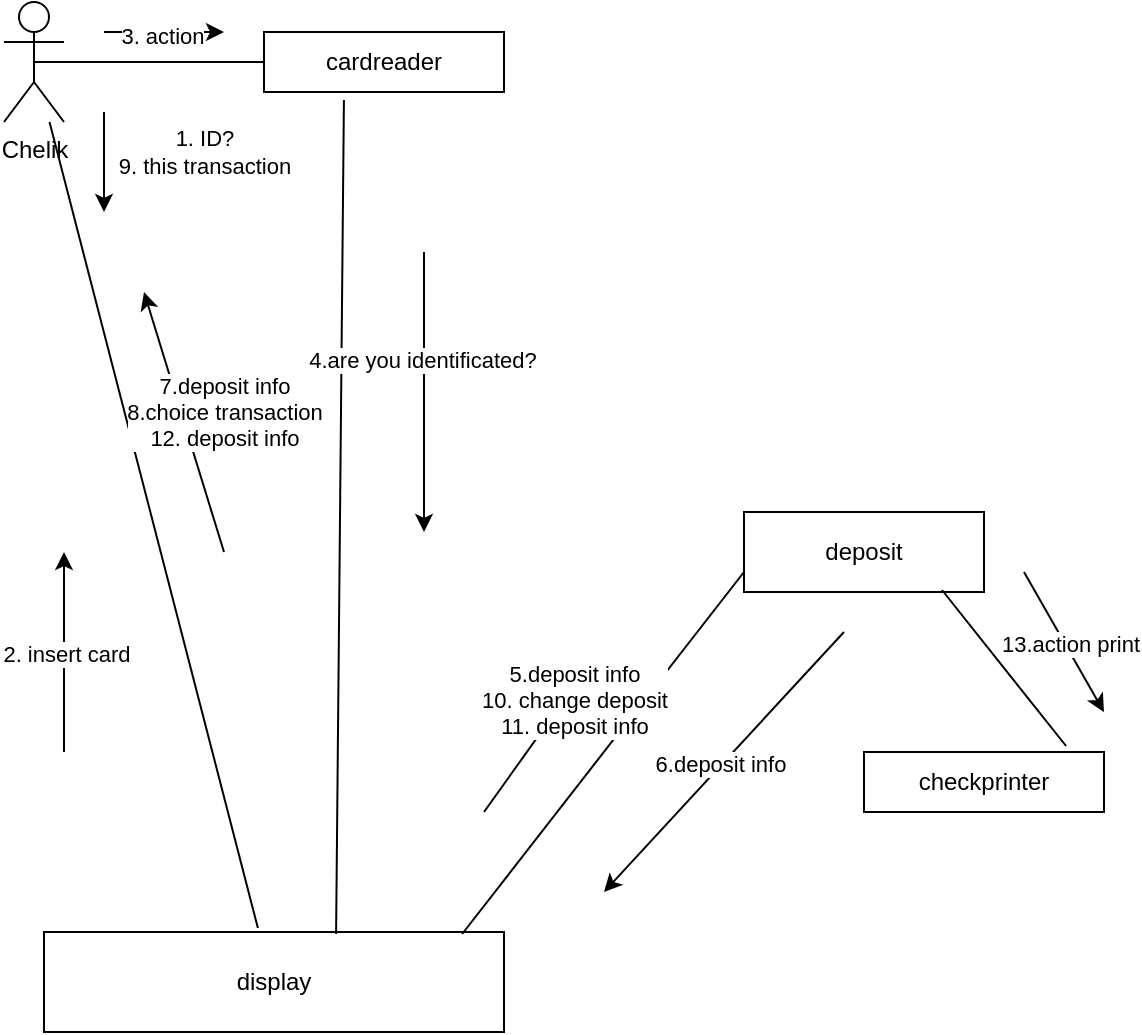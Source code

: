 <mxfile version="24.6.4" type="device">
  <diagram name="Страница — 1" id="I7zyKxKApoXWik42bozk">
    <mxGraphModel dx="1266" dy="835" grid="1" gridSize="10" guides="1" tooltips="1" connect="1" arrows="1" fold="1" page="1" pageScale="1" pageWidth="827" pageHeight="1169" math="0" shadow="0">
      <root>
        <mxCell id="0" />
        <mxCell id="1" parent="0" />
        <mxCell id="gHM0-fn9lfil4iBCAtTj-1" value="cardreader" style="rounded=0;whiteSpace=wrap;html=1;" vertex="1" parent="1">
          <mxGeometry x="150" y="30" width="120" height="30" as="geometry" />
        </mxCell>
        <mxCell id="gHM0-fn9lfil4iBCAtTj-2" value="checkprinter" style="rounded=0;whiteSpace=wrap;html=1;" vertex="1" parent="1">
          <mxGeometry x="450" y="390" width="120" height="30" as="geometry" />
        </mxCell>
        <mxCell id="gHM0-fn9lfil4iBCAtTj-3" value="display" style="rounded=0;whiteSpace=wrap;html=1;" vertex="1" parent="1">
          <mxGeometry x="40" y="480" width="230" height="50" as="geometry" />
        </mxCell>
        <mxCell id="gHM0-fn9lfil4iBCAtTj-4" value="Chelik" style="shape=umlActor;verticalLabelPosition=bottom;verticalAlign=top;html=1;outlineConnect=0;" vertex="1" parent="1">
          <mxGeometry x="20" y="15" width="30" height="60" as="geometry" />
        </mxCell>
        <mxCell id="gHM0-fn9lfil4iBCAtTj-5" value="deposit" style="rounded=0;whiteSpace=wrap;html=1;" vertex="1" parent="1">
          <mxGeometry x="390" y="270" width="120" height="40" as="geometry" />
        </mxCell>
        <mxCell id="gHM0-fn9lfil4iBCAtTj-10" value="" style="endArrow=classic;html=1;rounded=0;" edge="1" parent="1">
          <mxGeometry width="50" height="50" relative="1" as="geometry">
            <mxPoint x="70" y="70" as="sourcePoint" />
            <mxPoint x="70" y="120" as="targetPoint" />
          </mxGeometry>
        </mxCell>
        <mxCell id="gHM0-fn9lfil4iBCAtTj-33" value="1. ID?&lt;div&gt;9. this transaction&lt;/div&gt;" style="edgeLabel;html=1;align=center;verticalAlign=middle;resizable=0;points=[];" vertex="1" connectable="0" parent="gHM0-fn9lfil4iBCAtTj-10">
          <mxGeometry x="-0.56" y="-2" relative="1" as="geometry">
            <mxPoint x="52" y="9" as="offset" />
          </mxGeometry>
        </mxCell>
        <mxCell id="gHM0-fn9lfil4iBCAtTj-11" value="" style="endArrow=classic;html=1;rounded=0;" edge="1" parent="1">
          <mxGeometry width="50" height="50" relative="1" as="geometry">
            <mxPoint x="50" y="390" as="sourcePoint" />
            <mxPoint x="50" y="290" as="targetPoint" />
          </mxGeometry>
        </mxCell>
        <mxCell id="gHM0-fn9lfil4iBCAtTj-12" value="2. insert card" style="edgeLabel;html=1;align=center;verticalAlign=middle;resizable=0;points=[];" vertex="1" connectable="0" parent="gHM0-fn9lfil4iBCAtTj-11">
          <mxGeometry x="-0.02" y="-1" relative="1" as="geometry">
            <mxPoint as="offset" />
          </mxGeometry>
        </mxCell>
        <mxCell id="gHM0-fn9lfil4iBCAtTj-15" value="" style="endArrow=none;html=1;rounded=0;exitX=0.5;exitY=0.5;exitDx=0;exitDy=0;exitPerimeter=0;entryX=0;entryY=0.5;entryDx=0;entryDy=0;" edge="1" parent="1" source="gHM0-fn9lfil4iBCAtTj-4" target="gHM0-fn9lfil4iBCAtTj-1">
          <mxGeometry width="50" height="50" relative="1" as="geometry">
            <mxPoint x="350" y="450" as="sourcePoint" />
            <mxPoint x="400" y="400" as="targetPoint" />
          </mxGeometry>
        </mxCell>
        <mxCell id="gHM0-fn9lfil4iBCAtTj-16" value="" style="endArrow=classic;html=1;rounded=0;" edge="1" parent="1">
          <mxGeometry width="50" height="50" relative="1" as="geometry">
            <mxPoint x="70" y="30" as="sourcePoint" />
            <mxPoint x="130" y="30" as="targetPoint" />
          </mxGeometry>
        </mxCell>
        <mxCell id="gHM0-fn9lfil4iBCAtTj-17" value="3. action" style="edgeLabel;html=1;align=center;verticalAlign=middle;resizable=0;points=[];" vertex="1" connectable="0" parent="gHM0-fn9lfil4iBCAtTj-16">
          <mxGeometry x="-0.033" y="-2" relative="1" as="geometry">
            <mxPoint as="offset" />
          </mxGeometry>
        </mxCell>
        <mxCell id="gHM0-fn9lfil4iBCAtTj-20" value="" style="endArrow=none;html=1;rounded=0;entryX=0.333;entryY=1.133;entryDx=0;entryDy=0;entryPerimeter=0;exitX=0.635;exitY=0.02;exitDx=0;exitDy=0;exitPerimeter=0;" edge="1" parent="1" source="gHM0-fn9lfil4iBCAtTj-3" target="gHM0-fn9lfil4iBCAtTj-1">
          <mxGeometry width="50" height="50" relative="1" as="geometry">
            <mxPoint x="350" y="450" as="sourcePoint" />
            <mxPoint x="400" y="400" as="targetPoint" />
          </mxGeometry>
        </mxCell>
        <mxCell id="gHM0-fn9lfil4iBCAtTj-21" value="" style="endArrow=classic;html=1;rounded=0;" edge="1" parent="1">
          <mxGeometry width="50" height="50" relative="1" as="geometry">
            <mxPoint x="230" y="140" as="sourcePoint" />
            <mxPoint x="230" y="280" as="targetPoint" />
          </mxGeometry>
        </mxCell>
        <mxCell id="gHM0-fn9lfil4iBCAtTj-22" value="4.are you identificated?" style="edgeLabel;html=1;align=center;verticalAlign=middle;resizable=0;points=[];" vertex="1" connectable="0" parent="gHM0-fn9lfil4iBCAtTj-21">
          <mxGeometry x="-0.229" y="-1" relative="1" as="geometry">
            <mxPoint as="offset" />
          </mxGeometry>
        </mxCell>
        <mxCell id="gHM0-fn9lfil4iBCAtTj-24" value="" style="endArrow=none;html=1;rounded=0;exitX=0.909;exitY=0.02;exitDx=0;exitDy=0;exitPerimeter=0;entryX=0;entryY=0.75;entryDx=0;entryDy=0;" edge="1" parent="1" source="gHM0-fn9lfil4iBCAtTj-3" target="gHM0-fn9lfil4iBCAtTj-5">
          <mxGeometry width="50" height="50" relative="1" as="geometry">
            <mxPoint x="350" y="450" as="sourcePoint" />
            <mxPoint x="400" y="400" as="targetPoint" />
          </mxGeometry>
        </mxCell>
        <mxCell id="gHM0-fn9lfil4iBCAtTj-25" value="" style="endArrow=classic;html=1;rounded=0;" edge="1" parent="1">
          <mxGeometry width="50" height="50" relative="1" as="geometry">
            <mxPoint x="260" y="420" as="sourcePoint" />
            <mxPoint x="310" y="350" as="targetPoint" />
          </mxGeometry>
        </mxCell>
        <mxCell id="gHM0-fn9lfil4iBCAtTj-26" value="5.deposit info&lt;div&gt;10. change deposit&lt;/div&gt;&lt;div&gt;11. deposit info&lt;/div&gt;" style="edgeLabel;html=1;align=center;verticalAlign=middle;resizable=0;points=[];" vertex="1" connectable="0" parent="gHM0-fn9lfil4iBCAtTj-25">
          <mxGeometry x="0.668" y="-4" relative="1" as="geometry">
            <mxPoint as="offset" />
          </mxGeometry>
        </mxCell>
        <mxCell id="gHM0-fn9lfil4iBCAtTj-27" value="" style="endArrow=classic;html=1;rounded=0;" edge="1" parent="1">
          <mxGeometry width="50" height="50" relative="1" as="geometry">
            <mxPoint x="440" y="330" as="sourcePoint" />
            <mxPoint x="320" y="460" as="targetPoint" />
          </mxGeometry>
        </mxCell>
        <mxCell id="gHM0-fn9lfil4iBCAtTj-28" value="6.deposit info" style="edgeLabel;html=1;align=center;verticalAlign=middle;resizable=0;points=[];" vertex="1" connectable="0" parent="gHM0-fn9lfil4iBCAtTj-27">
          <mxGeometry x="0.015" y="-1" relative="1" as="geometry">
            <mxPoint as="offset" />
          </mxGeometry>
        </mxCell>
        <mxCell id="gHM0-fn9lfil4iBCAtTj-31" value="" style="endArrow=none;html=1;rounded=0;exitX=0.465;exitY=-0.04;exitDx=0;exitDy=0;exitPerimeter=0;" edge="1" parent="1" source="gHM0-fn9lfil4iBCAtTj-3" target="gHM0-fn9lfil4iBCAtTj-4">
          <mxGeometry width="50" height="50" relative="1" as="geometry">
            <mxPoint x="350" y="450" as="sourcePoint" />
            <mxPoint x="400" y="400" as="targetPoint" />
          </mxGeometry>
        </mxCell>
        <mxCell id="gHM0-fn9lfil4iBCAtTj-32" value="7.deposit info&lt;div&gt;8.choice transaction&lt;/div&gt;&lt;div&gt;12. deposit info&lt;/div&gt;" style="endArrow=classic;html=1;rounded=0;" edge="1" parent="1">
          <mxGeometry x="-0.016" y="-21" width="50" height="50" relative="1" as="geometry">
            <mxPoint x="130" y="290" as="sourcePoint" />
            <mxPoint x="90" y="160" as="targetPoint" />
            <mxPoint as="offset" />
          </mxGeometry>
        </mxCell>
        <mxCell id="gHM0-fn9lfil4iBCAtTj-39" value="" style="endArrow=none;html=1;rounded=0;exitX=0.825;exitY=0.975;exitDx=0;exitDy=0;exitPerimeter=0;entryX=0.842;entryY=-0.1;entryDx=0;entryDy=0;entryPerimeter=0;" edge="1" parent="1" source="gHM0-fn9lfil4iBCAtTj-5" target="gHM0-fn9lfil4iBCAtTj-2">
          <mxGeometry width="50" height="50" relative="1" as="geometry">
            <mxPoint x="290" y="440" as="sourcePoint" />
            <mxPoint x="340" y="390" as="targetPoint" />
          </mxGeometry>
        </mxCell>
        <mxCell id="gHM0-fn9lfil4iBCAtTj-40" value="" style="endArrow=classic;html=1;rounded=0;" edge="1" parent="1">
          <mxGeometry width="50" height="50" relative="1" as="geometry">
            <mxPoint x="530" y="300" as="sourcePoint" />
            <mxPoint x="570" y="370" as="targetPoint" />
          </mxGeometry>
        </mxCell>
        <mxCell id="gHM0-fn9lfil4iBCAtTj-41" value="13.action print" style="edgeLabel;html=1;align=center;verticalAlign=middle;resizable=0;points=[];" vertex="1" connectable="0" parent="gHM0-fn9lfil4iBCAtTj-40">
          <mxGeometry x="0.059" y="2" relative="1" as="geometry">
            <mxPoint as="offset" />
          </mxGeometry>
        </mxCell>
      </root>
    </mxGraphModel>
  </diagram>
</mxfile>

